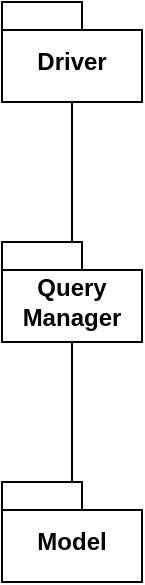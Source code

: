 <mxfile version="24.8.3">
  <diagram name="Page-1" id="Ahv04ZBHPoDUldVcqKd-">
    <mxGraphModel dx="794" dy="429" grid="1" gridSize="10" guides="1" tooltips="1" connect="1" arrows="1" fold="1" page="1" pageScale="1" pageWidth="850" pageHeight="1100" math="0" shadow="0">
      <root>
        <mxCell id="0" />
        <mxCell id="1" parent="0" />
        <mxCell id="5R2oOfKaPm3UJCzG3l3G-1" value="Driver" style="shape=folder;fontStyle=1;spacingTop=10;tabWidth=40;tabHeight=14;tabPosition=left;html=1;whiteSpace=wrap;" vertex="1" parent="1">
          <mxGeometry x="390" y="160" width="70" height="50" as="geometry" />
        </mxCell>
        <mxCell id="5R2oOfKaPm3UJCzG3l3G-2" value="Query Manager" style="shape=folder;fontStyle=1;spacingTop=10;tabWidth=40;tabHeight=14;tabPosition=left;html=1;whiteSpace=wrap;" vertex="1" parent="1">
          <mxGeometry x="390" y="280" width="70" height="50" as="geometry" />
        </mxCell>
        <mxCell id="5R2oOfKaPm3UJCzG3l3G-3" value="Model" style="shape=folder;fontStyle=1;spacingTop=10;tabWidth=40;tabHeight=14;tabPosition=left;html=1;whiteSpace=wrap;" vertex="1" parent="1">
          <mxGeometry x="390" y="400" width="70" height="50" as="geometry" />
        </mxCell>
        <mxCell id="5R2oOfKaPm3UJCzG3l3G-6" style="edgeStyle=orthogonalEdgeStyle;rounded=0;orthogonalLoop=1;jettySize=auto;html=1;entryX=0.5;entryY=1;entryDx=0;entryDy=0;entryPerimeter=0;endArrow=none;endFill=0;" edge="1" parent="1" source="5R2oOfKaPm3UJCzG3l3G-2" target="5R2oOfKaPm3UJCzG3l3G-1">
          <mxGeometry relative="1" as="geometry" />
        </mxCell>
        <mxCell id="5R2oOfKaPm3UJCzG3l3G-7" style="edgeStyle=orthogonalEdgeStyle;rounded=0;orthogonalLoop=1;jettySize=auto;html=1;entryX=0.5;entryY=1;entryDx=0;entryDy=0;entryPerimeter=0;endArrow=none;endFill=0;" edge="1" parent="1" source="5R2oOfKaPm3UJCzG3l3G-3" target="5R2oOfKaPm3UJCzG3l3G-2">
          <mxGeometry relative="1" as="geometry" />
        </mxCell>
      </root>
    </mxGraphModel>
  </diagram>
</mxfile>
